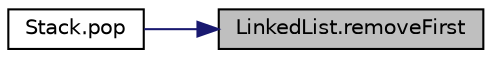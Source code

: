 digraph "LinkedList.removeFirst"
{
 // LATEX_PDF_SIZE
  edge [fontname="Helvetica",fontsize="10",labelfontname="Helvetica",labelfontsize="10"];
  node [fontname="Helvetica",fontsize="10",shape=record];
  rankdir="RL";
  Node1 [label="LinkedList.removeFirst",height=0.2,width=0.4,color="black", fillcolor="grey75", style="filled", fontcolor="black",tooltip="Remove the first element from the LinkedList."];
  Node1 -> Node2 [dir="back",color="midnightblue",fontsize="10",style="solid",fontname="Helvetica"];
  Node2 [label="Stack.pop",height=0.2,width=0.4,color="black", fillcolor="white", style="filled",URL="$class_stack.html#a5900585369018e2ce12a83af5a694a34",tooltip="Pop off top data value from Stack."];
}
